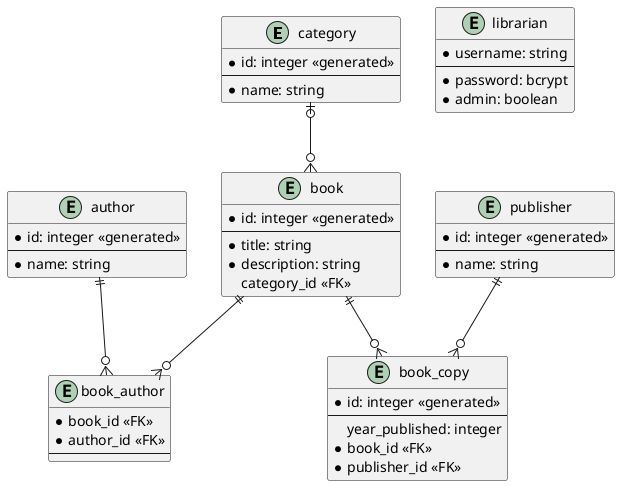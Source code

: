 @startuml schema

entity category {
    * id: integer <<generated>>
    --
    * name: string
}

entity book {
    * id: integer <<generated>>
    --
    * title: string
    * description: string
    category_id <<FK>>
}

category |o--o{ book

entity author {
    * id: integer <<generated>>
    --
    * name: string
}

entity book_author {
    * book_id <<FK>>
    * author_id <<FK>>
    --
}

book ||--o{ book_author
author ||--o{ book_author

entity publisher {
    * id: integer <<generated>>
    --
    * name: string
}

entity book_copy {
    * id: integer <<generated>>
    --
    year_published: integer
    * book_id <<FK>>
    * publisher_id <<FK>>
}

book ||--o{ book_copy
publisher ||--o{ book_copy

entity librarian {
    * username: string
    --
    * password: bcrypt
    * admin: boolean
}

@enduml
